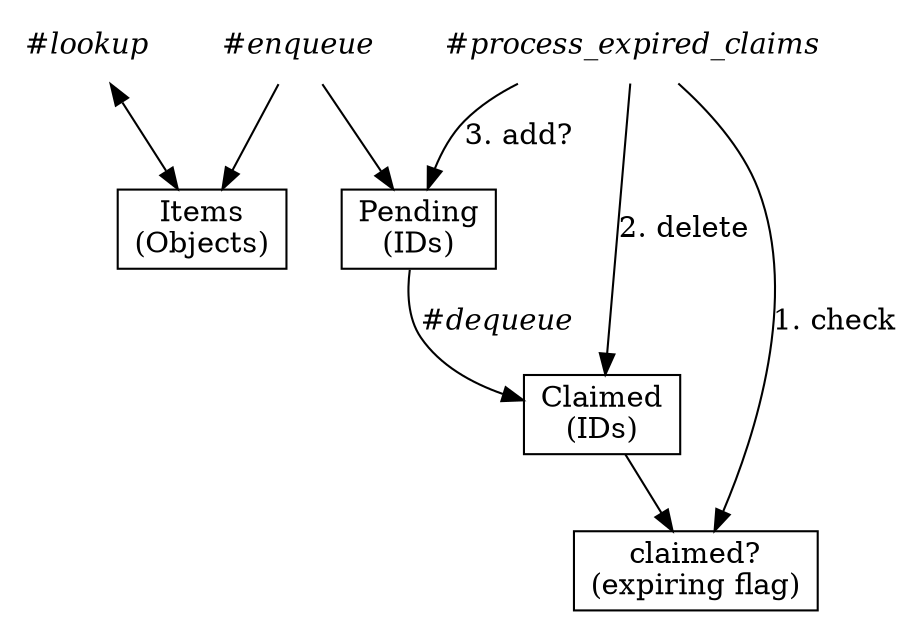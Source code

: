digraph architecture {
  # label="Stubborn Queue"
  # labelloc="top"

  items [label="Items\n(Objects)",shape=box]
  pending [label="Pending\n(IDs)",shape=box]
  claimed_flag [label="claimed?\n(expiring flag)",shape=box]
  claimed_list [label="Claimed\n(IDs)",shape=box]
  enqueue [label="#enqueue",shape=none,fontname="Times-Italic"]
  lookup [label="#lookup",shape=none,fontname="Times-Italic"]
  process [label="#process_expired_claims",shape=none,fontname="Times-Italic"]

  enqueue->items
  enqueue->pending
  pending->claimed_list [label="#dequeue",fontname="Times-Italic"]
  claimed_list->claimed_flag
  lookup->items [dir="both"]
  process->claimed_flag [label="1. check"]
  process->claimed_list [label="2. delete"]
  process->pending [label="3. add?"]

  { rank=same; enqueue lookup process }
}
